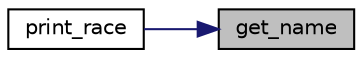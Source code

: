 digraph "get_name"
{
 // LATEX_PDF_SIZE
  edge [fontname="Helvetica",fontsize="10",labelfontname="Helvetica",labelfontsize="10"];
  node [fontname="Helvetica",fontsize="10",shape=record];
  rankdir="RL";
  Node1 [label="get_name",height=0.2,width=0.4,color="black", fillcolor="grey75", style="filled", fontcolor="black",tooltip=" "];
  Node1 -> Node2 [dir="back",color="midnightblue",fontsize="10",style="solid",fontname="Helvetica"];
  Node2 [label="print_race",height=0.2,width=0.4,color="black", fillcolor="white", style="filled",URL="$course__liste_8c.html#a2584b4cd10a6a3e739fdf4d507d77ed8",tooltip="Allows you to display the race in the console."];
}
